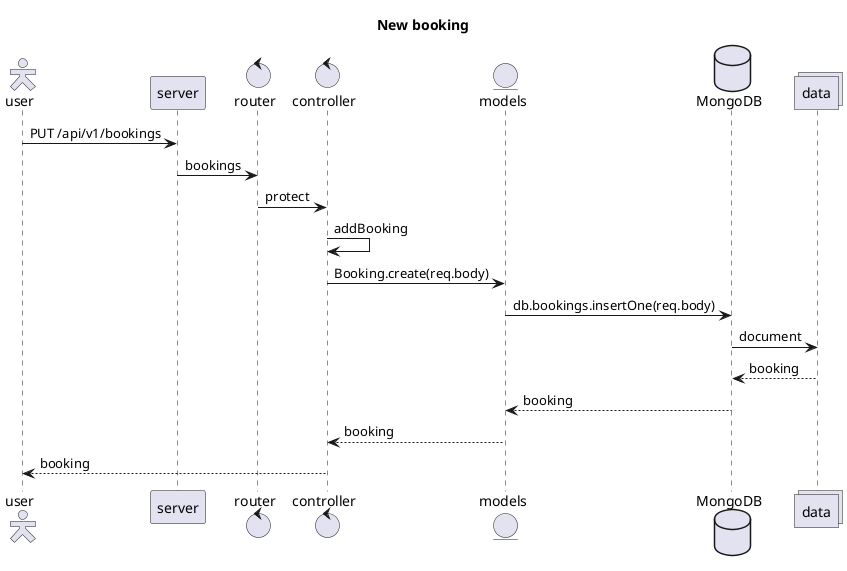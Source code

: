 @startuml sequence
title New booking
skinparam actorStyle Hollow
actor user
participant server
control router
control controller
entity models
database MongoDB as db
collections data
user -> server : PUT /api/v1/bookings
server -> router : bookings
router -> controller : protect
controller -> controller : addBooking
controller -> models : Booking.create(req.body)
models -> db : db.bookings.insertOne(req.body)
db -> data : document
db <-- data : booking
models <-- db : booking
controller <-- models : booking
user <-- controller : booking
@enduml